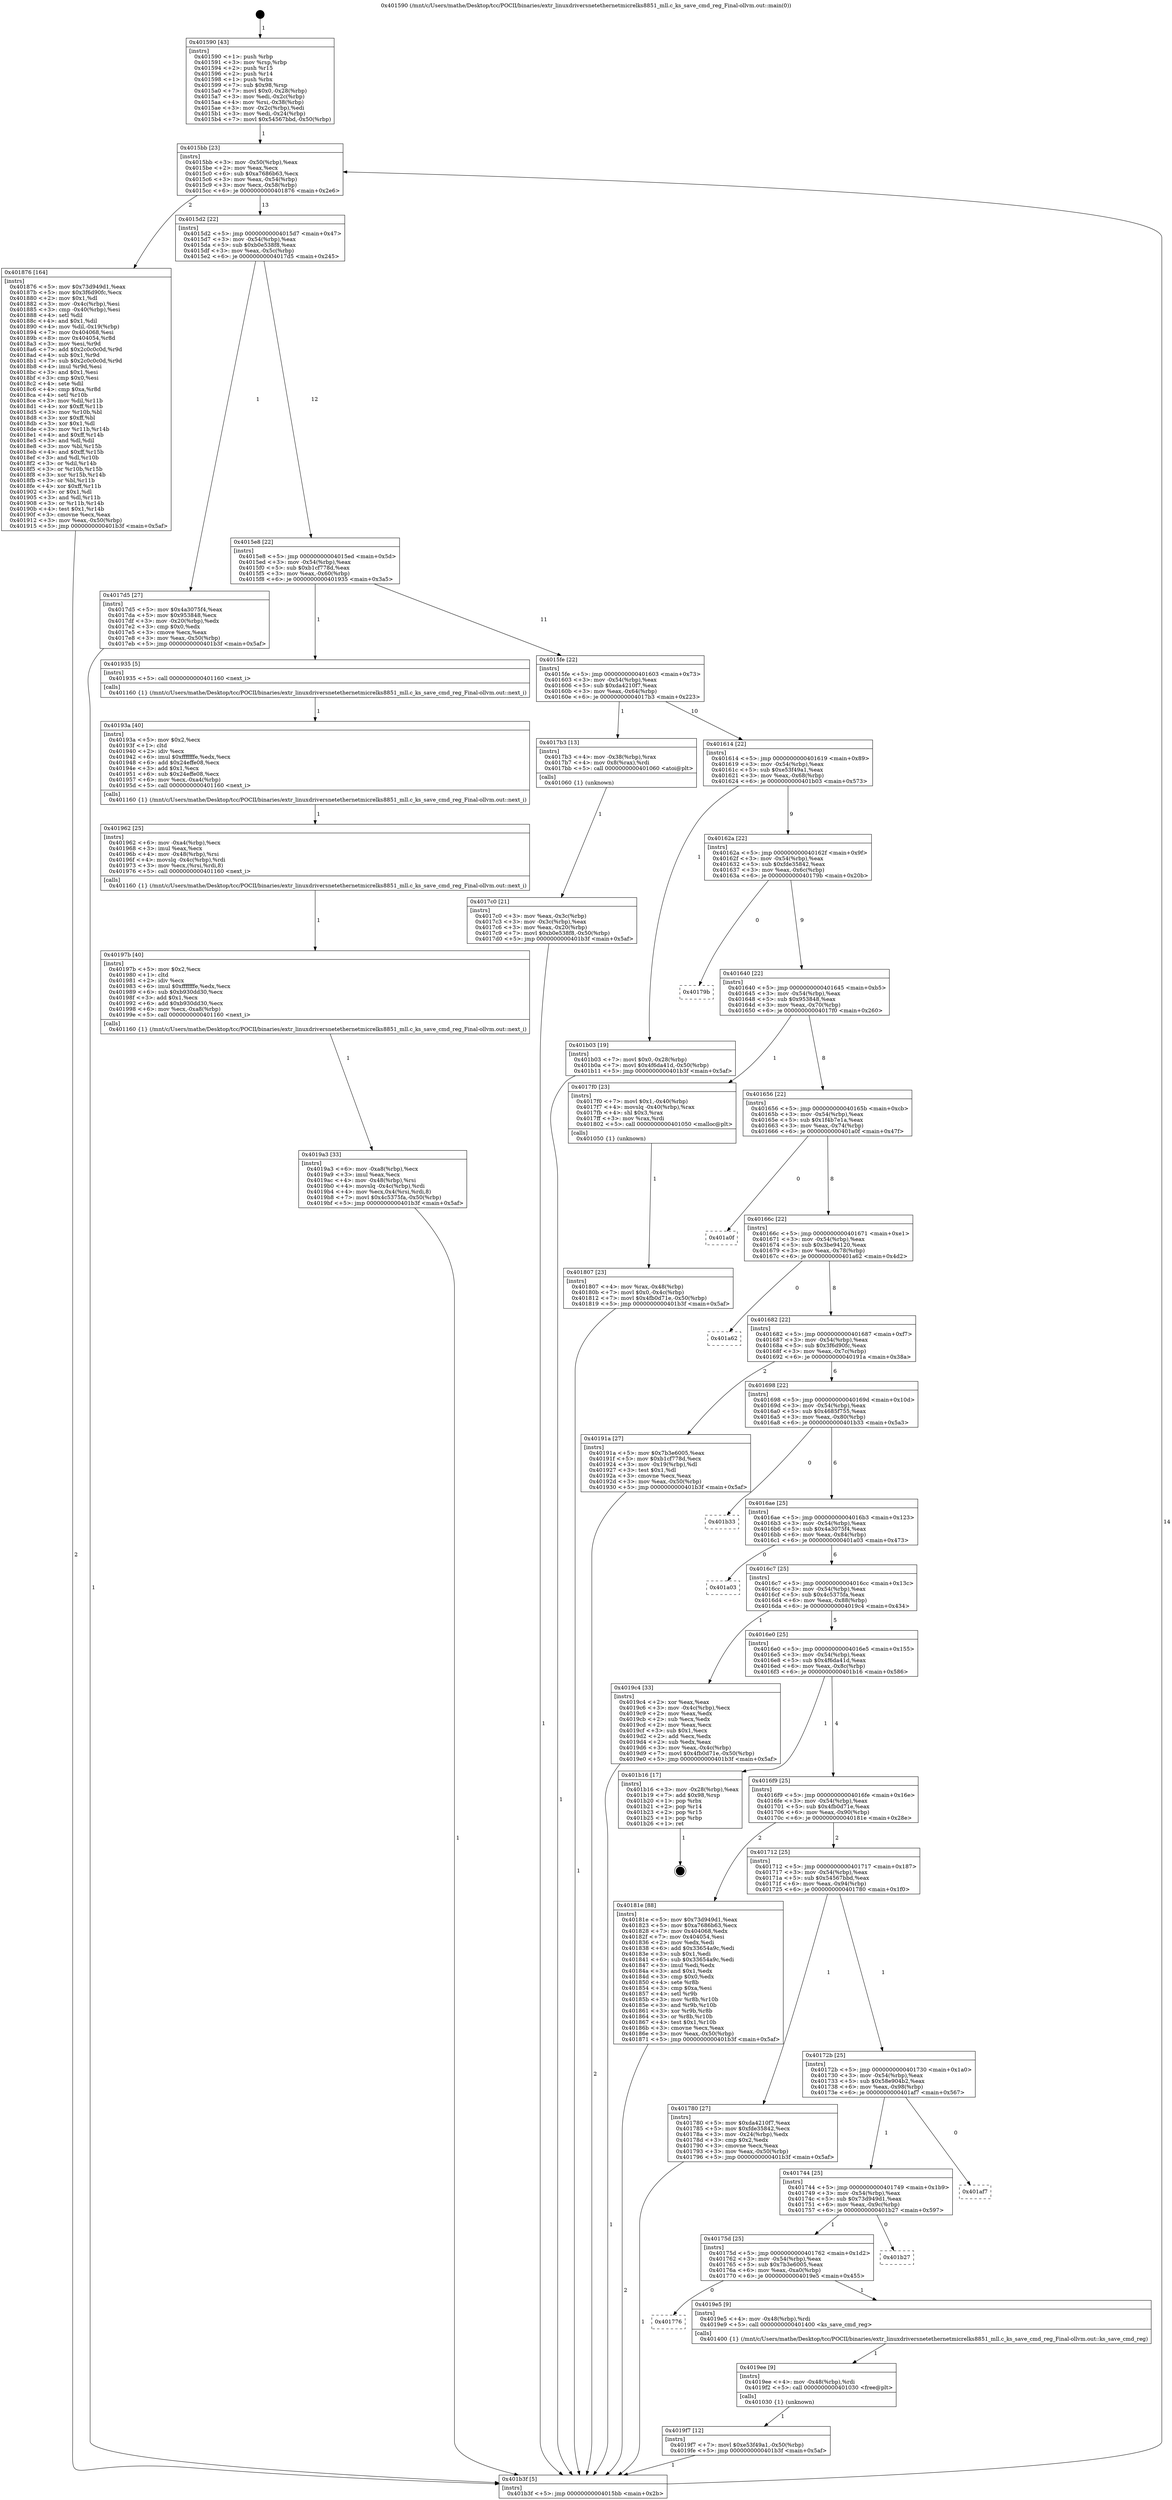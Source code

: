digraph "0x401590" {
  label = "0x401590 (/mnt/c/Users/mathe/Desktop/tcc/POCII/binaries/extr_linuxdriversnetethernetmicrelks8851_mll.c_ks_save_cmd_reg_Final-ollvm.out::main(0))"
  labelloc = "t"
  node[shape=record]

  Entry [label="",width=0.3,height=0.3,shape=circle,fillcolor=black,style=filled]
  "0x4015bb" [label="{
     0x4015bb [23]\l
     | [instrs]\l
     &nbsp;&nbsp;0x4015bb \<+3\>: mov -0x50(%rbp),%eax\l
     &nbsp;&nbsp;0x4015be \<+2\>: mov %eax,%ecx\l
     &nbsp;&nbsp;0x4015c0 \<+6\>: sub $0xa7686b63,%ecx\l
     &nbsp;&nbsp;0x4015c6 \<+3\>: mov %eax,-0x54(%rbp)\l
     &nbsp;&nbsp;0x4015c9 \<+3\>: mov %ecx,-0x58(%rbp)\l
     &nbsp;&nbsp;0x4015cc \<+6\>: je 0000000000401876 \<main+0x2e6\>\l
  }"]
  "0x401876" [label="{
     0x401876 [164]\l
     | [instrs]\l
     &nbsp;&nbsp;0x401876 \<+5\>: mov $0x73d949d1,%eax\l
     &nbsp;&nbsp;0x40187b \<+5\>: mov $0x3f6d90fc,%ecx\l
     &nbsp;&nbsp;0x401880 \<+2\>: mov $0x1,%dl\l
     &nbsp;&nbsp;0x401882 \<+3\>: mov -0x4c(%rbp),%esi\l
     &nbsp;&nbsp;0x401885 \<+3\>: cmp -0x40(%rbp),%esi\l
     &nbsp;&nbsp;0x401888 \<+4\>: setl %dil\l
     &nbsp;&nbsp;0x40188c \<+4\>: and $0x1,%dil\l
     &nbsp;&nbsp;0x401890 \<+4\>: mov %dil,-0x19(%rbp)\l
     &nbsp;&nbsp;0x401894 \<+7\>: mov 0x404068,%esi\l
     &nbsp;&nbsp;0x40189b \<+8\>: mov 0x404054,%r8d\l
     &nbsp;&nbsp;0x4018a3 \<+3\>: mov %esi,%r9d\l
     &nbsp;&nbsp;0x4018a6 \<+7\>: add $0x2c0c0c0d,%r9d\l
     &nbsp;&nbsp;0x4018ad \<+4\>: sub $0x1,%r9d\l
     &nbsp;&nbsp;0x4018b1 \<+7\>: sub $0x2c0c0c0d,%r9d\l
     &nbsp;&nbsp;0x4018b8 \<+4\>: imul %r9d,%esi\l
     &nbsp;&nbsp;0x4018bc \<+3\>: and $0x1,%esi\l
     &nbsp;&nbsp;0x4018bf \<+3\>: cmp $0x0,%esi\l
     &nbsp;&nbsp;0x4018c2 \<+4\>: sete %dil\l
     &nbsp;&nbsp;0x4018c6 \<+4\>: cmp $0xa,%r8d\l
     &nbsp;&nbsp;0x4018ca \<+4\>: setl %r10b\l
     &nbsp;&nbsp;0x4018ce \<+3\>: mov %dil,%r11b\l
     &nbsp;&nbsp;0x4018d1 \<+4\>: xor $0xff,%r11b\l
     &nbsp;&nbsp;0x4018d5 \<+3\>: mov %r10b,%bl\l
     &nbsp;&nbsp;0x4018d8 \<+3\>: xor $0xff,%bl\l
     &nbsp;&nbsp;0x4018db \<+3\>: xor $0x1,%dl\l
     &nbsp;&nbsp;0x4018de \<+3\>: mov %r11b,%r14b\l
     &nbsp;&nbsp;0x4018e1 \<+4\>: and $0xff,%r14b\l
     &nbsp;&nbsp;0x4018e5 \<+3\>: and %dl,%dil\l
     &nbsp;&nbsp;0x4018e8 \<+3\>: mov %bl,%r15b\l
     &nbsp;&nbsp;0x4018eb \<+4\>: and $0xff,%r15b\l
     &nbsp;&nbsp;0x4018ef \<+3\>: and %dl,%r10b\l
     &nbsp;&nbsp;0x4018f2 \<+3\>: or %dil,%r14b\l
     &nbsp;&nbsp;0x4018f5 \<+3\>: or %r10b,%r15b\l
     &nbsp;&nbsp;0x4018f8 \<+3\>: xor %r15b,%r14b\l
     &nbsp;&nbsp;0x4018fb \<+3\>: or %bl,%r11b\l
     &nbsp;&nbsp;0x4018fe \<+4\>: xor $0xff,%r11b\l
     &nbsp;&nbsp;0x401902 \<+3\>: or $0x1,%dl\l
     &nbsp;&nbsp;0x401905 \<+3\>: and %dl,%r11b\l
     &nbsp;&nbsp;0x401908 \<+3\>: or %r11b,%r14b\l
     &nbsp;&nbsp;0x40190b \<+4\>: test $0x1,%r14b\l
     &nbsp;&nbsp;0x40190f \<+3\>: cmovne %ecx,%eax\l
     &nbsp;&nbsp;0x401912 \<+3\>: mov %eax,-0x50(%rbp)\l
     &nbsp;&nbsp;0x401915 \<+5\>: jmp 0000000000401b3f \<main+0x5af\>\l
  }"]
  "0x4015d2" [label="{
     0x4015d2 [22]\l
     | [instrs]\l
     &nbsp;&nbsp;0x4015d2 \<+5\>: jmp 00000000004015d7 \<main+0x47\>\l
     &nbsp;&nbsp;0x4015d7 \<+3\>: mov -0x54(%rbp),%eax\l
     &nbsp;&nbsp;0x4015da \<+5\>: sub $0xb0e538f8,%eax\l
     &nbsp;&nbsp;0x4015df \<+3\>: mov %eax,-0x5c(%rbp)\l
     &nbsp;&nbsp;0x4015e2 \<+6\>: je 00000000004017d5 \<main+0x245\>\l
  }"]
  Exit [label="",width=0.3,height=0.3,shape=circle,fillcolor=black,style=filled,peripheries=2]
  "0x4017d5" [label="{
     0x4017d5 [27]\l
     | [instrs]\l
     &nbsp;&nbsp;0x4017d5 \<+5\>: mov $0x4a3075f4,%eax\l
     &nbsp;&nbsp;0x4017da \<+5\>: mov $0x953848,%ecx\l
     &nbsp;&nbsp;0x4017df \<+3\>: mov -0x20(%rbp),%edx\l
     &nbsp;&nbsp;0x4017e2 \<+3\>: cmp $0x0,%edx\l
     &nbsp;&nbsp;0x4017e5 \<+3\>: cmove %ecx,%eax\l
     &nbsp;&nbsp;0x4017e8 \<+3\>: mov %eax,-0x50(%rbp)\l
     &nbsp;&nbsp;0x4017eb \<+5\>: jmp 0000000000401b3f \<main+0x5af\>\l
  }"]
  "0x4015e8" [label="{
     0x4015e8 [22]\l
     | [instrs]\l
     &nbsp;&nbsp;0x4015e8 \<+5\>: jmp 00000000004015ed \<main+0x5d\>\l
     &nbsp;&nbsp;0x4015ed \<+3\>: mov -0x54(%rbp),%eax\l
     &nbsp;&nbsp;0x4015f0 \<+5\>: sub $0xb1cf778d,%eax\l
     &nbsp;&nbsp;0x4015f5 \<+3\>: mov %eax,-0x60(%rbp)\l
     &nbsp;&nbsp;0x4015f8 \<+6\>: je 0000000000401935 \<main+0x3a5\>\l
  }"]
  "0x4019f7" [label="{
     0x4019f7 [12]\l
     | [instrs]\l
     &nbsp;&nbsp;0x4019f7 \<+7\>: movl $0xe53f49a1,-0x50(%rbp)\l
     &nbsp;&nbsp;0x4019fe \<+5\>: jmp 0000000000401b3f \<main+0x5af\>\l
  }"]
  "0x401935" [label="{
     0x401935 [5]\l
     | [instrs]\l
     &nbsp;&nbsp;0x401935 \<+5\>: call 0000000000401160 \<next_i\>\l
     | [calls]\l
     &nbsp;&nbsp;0x401160 \{1\} (/mnt/c/Users/mathe/Desktop/tcc/POCII/binaries/extr_linuxdriversnetethernetmicrelks8851_mll.c_ks_save_cmd_reg_Final-ollvm.out::next_i)\l
  }"]
  "0x4015fe" [label="{
     0x4015fe [22]\l
     | [instrs]\l
     &nbsp;&nbsp;0x4015fe \<+5\>: jmp 0000000000401603 \<main+0x73\>\l
     &nbsp;&nbsp;0x401603 \<+3\>: mov -0x54(%rbp),%eax\l
     &nbsp;&nbsp;0x401606 \<+5\>: sub $0xda4210f7,%eax\l
     &nbsp;&nbsp;0x40160b \<+3\>: mov %eax,-0x64(%rbp)\l
     &nbsp;&nbsp;0x40160e \<+6\>: je 00000000004017b3 \<main+0x223\>\l
  }"]
  "0x4019ee" [label="{
     0x4019ee [9]\l
     | [instrs]\l
     &nbsp;&nbsp;0x4019ee \<+4\>: mov -0x48(%rbp),%rdi\l
     &nbsp;&nbsp;0x4019f2 \<+5\>: call 0000000000401030 \<free@plt\>\l
     | [calls]\l
     &nbsp;&nbsp;0x401030 \{1\} (unknown)\l
  }"]
  "0x4017b3" [label="{
     0x4017b3 [13]\l
     | [instrs]\l
     &nbsp;&nbsp;0x4017b3 \<+4\>: mov -0x38(%rbp),%rax\l
     &nbsp;&nbsp;0x4017b7 \<+4\>: mov 0x8(%rax),%rdi\l
     &nbsp;&nbsp;0x4017bb \<+5\>: call 0000000000401060 \<atoi@plt\>\l
     | [calls]\l
     &nbsp;&nbsp;0x401060 \{1\} (unknown)\l
  }"]
  "0x401614" [label="{
     0x401614 [22]\l
     | [instrs]\l
     &nbsp;&nbsp;0x401614 \<+5\>: jmp 0000000000401619 \<main+0x89\>\l
     &nbsp;&nbsp;0x401619 \<+3\>: mov -0x54(%rbp),%eax\l
     &nbsp;&nbsp;0x40161c \<+5\>: sub $0xe53f49a1,%eax\l
     &nbsp;&nbsp;0x401621 \<+3\>: mov %eax,-0x68(%rbp)\l
     &nbsp;&nbsp;0x401624 \<+6\>: je 0000000000401b03 \<main+0x573\>\l
  }"]
  "0x401776" [label="{
     0x401776\l
  }", style=dashed]
  "0x401b03" [label="{
     0x401b03 [19]\l
     | [instrs]\l
     &nbsp;&nbsp;0x401b03 \<+7\>: movl $0x0,-0x28(%rbp)\l
     &nbsp;&nbsp;0x401b0a \<+7\>: movl $0x4f6da41d,-0x50(%rbp)\l
     &nbsp;&nbsp;0x401b11 \<+5\>: jmp 0000000000401b3f \<main+0x5af\>\l
  }"]
  "0x40162a" [label="{
     0x40162a [22]\l
     | [instrs]\l
     &nbsp;&nbsp;0x40162a \<+5\>: jmp 000000000040162f \<main+0x9f\>\l
     &nbsp;&nbsp;0x40162f \<+3\>: mov -0x54(%rbp),%eax\l
     &nbsp;&nbsp;0x401632 \<+5\>: sub $0xfde35842,%eax\l
     &nbsp;&nbsp;0x401637 \<+3\>: mov %eax,-0x6c(%rbp)\l
     &nbsp;&nbsp;0x40163a \<+6\>: je 000000000040179b \<main+0x20b\>\l
  }"]
  "0x4019e5" [label="{
     0x4019e5 [9]\l
     | [instrs]\l
     &nbsp;&nbsp;0x4019e5 \<+4\>: mov -0x48(%rbp),%rdi\l
     &nbsp;&nbsp;0x4019e9 \<+5\>: call 0000000000401400 \<ks_save_cmd_reg\>\l
     | [calls]\l
     &nbsp;&nbsp;0x401400 \{1\} (/mnt/c/Users/mathe/Desktop/tcc/POCII/binaries/extr_linuxdriversnetethernetmicrelks8851_mll.c_ks_save_cmd_reg_Final-ollvm.out::ks_save_cmd_reg)\l
  }"]
  "0x40179b" [label="{
     0x40179b\l
  }", style=dashed]
  "0x401640" [label="{
     0x401640 [22]\l
     | [instrs]\l
     &nbsp;&nbsp;0x401640 \<+5\>: jmp 0000000000401645 \<main+0xb5\>\l
     &nbsp;&nbsp;0x401645 \<+3\>: mov -0x54(%rbp),%eax\l
     &nbsp;&nbsp;0x401648 \<+5\>: sub $0x953848,%eax\l
     &nbsp;&nbsp;0x40164d \<+3\>: mov %eax,-0x70(%rbp)\l
     &nbsp;&nbsp;0x401650 \<+6\>: je 00000000004017f0 \<main+0x260\>\l
  }"]
  "0x40175d" [label="{
     0x40175d [25]\l
     | [instrs]\l
     &nbsp;&nbsp;0x40175d \<+5\>: jmp 0000000000401762 \<main+0x1d2\>\l
     &nbsp;&nbsp;0x401762 \<+3\>: mov -0x54(%rbp),%eax\l
     &nbsp;&nbsp;0x401765 \<+5\>: sub $0x7b3e6005,%eax\l
     &nbsp;&nbsp;0x40176a \<+6\>: mov %eax,-0xa0(%rbp)\l
     &nbsp;&nbsp;0x401770 \<+6\>: je 00000000004019e5 \<main+0x455\>\l
  }"]
  "0x4017f0" [label="{
     0x4017f0 [23]\l
     | [instrs]\l
     &nbsp;&nbsp;0x4017f0 \<+7\>: movl $0x1,-0x40(%rbp)\l
     &nbsp;&nbsp;0x4017f7 \<+4\>: movslq -0x40(%rbp),%rax\l
     &nbsp;&nbsp;0x4017fb \<+4\>: shl $0x3,%rax\l
     &nbsp;&nbsp;0x4017ff \<+3\>: mov %rax,%rdi\l
     &nbsp;&nbsp;0x401802 \<+5\>: call 0000000000401050 \<malloc@plt\>\l
     | [calls]\l
     &nbsp;&nbsp;0x401050 \{1\} (unknown)\l
  }"]
  "0x401656" [label="{
     0x401656 [22]\l
     | [instrs]\l
     &nbsp;&nbsp;0x401656 \<+5\>: jmp 000000000040165b \<main+0xcb\>\l
     &nbsp;&nbsp;0x40165b \<+3\>: mov -0x54(%rbp),%eax\l
     &nbsp;&nbsp;0x40165e \<+5\>: sub $0x1f4b7e1a,%eax\l
     &nbsp;&nbsp;0x401663 \<+3\>: mov %eax,-0x74(%rbp)\l
     &nbsp;&nbsp;0x401666 \<+6\>: je 0000000000401a0f \<main+0x47f\>\l
  }"]
  "0x401b27" [label="{
     0x401b27\l
  }", style=dashed]
  "0x401a0f" [label="{
     0x401a0f\l
  }", style=dashed]
  "0x40166c" [label="{
     0x40166c [22]\l
     | [instrs]\l
     &nbsp;&nbsp;0x40166c \<+5\>: jmp 0000000000401671 \<main+0xe1\>\l
     &nbsp;&nbsp;0x401671 \<+3\>: mov -0x54(%rbp),%eax\l
     &nbsp;&nbsp;0x401674 \<+5\>: sub $0x3be94120,%eax\l
     &nbsp;&nbsp;0x401679 \<+3\>: mov %eax,-0x78(%rbp)\l
     &nbsp;&nbsp;0x40167c \<+6\>: je 0000000000401a62 \<main+0x4d2\>\l
  }"]
  "0x401744" [label="{
     0x401744 [25]\l
     | [instrs]\l
     &nbsp;&nbsp;0x401744 \<+5\>: jmp 0000000000401749 \<main+0x1b9\>\l
     &nbsp;&nbsp;0x401749 \<+3\>: mov -0x54(%rbp),%eax\l
     &nbsp;&nbsp;0x40174c \<+5\>: sub $0x73d949d1,%eax\l
     &nbsp;&nbsp;0x401751 \<+6\>: mov %eax,-0x9c(%rbp)\l
     &nbsp;&nbsp;0x401757 \<+6\>: je 0000000000401b27 \<main+0x597\>\l
  }"]
  "0x401a62" [label="{
     0x401a62\l
  }", style=dashed]
  "0x401682" [label="{
     0x401682 [22]\l
     | [instrs]\l
     &nbsp;&nbsp;0x401682 \<+5\>: jmp 0000000000401687 \<main+0xf7\>\l
     &nbsp;&nbsp;0x401687 \<+3\>: mov -0x54(%rbp),%eax\l
     &nbsp;&nbsp;0x40168a \<+5\>: sub $0x3f6d90fc,%eax\l
     &nbsp;&nbsp;0x40168f \<+3\>: mov %eax,-0x7c(%rbp)\l
     &nbsp;&nbsp;0x401692 \<+6\>: je 000000000040191a \<main+0x38a\>\l
  }"]
  "0x401af7" [label="{
     0x401af7\l
  }", style=dashed]
  "0x40191a" [label="{
     0x40191a [27]\l
     | [instrs]\l
     &nbsp;&nbsp;0x40191a \<+5\>: mov $0x7b3e6005,%eax\l
     &nbsp;&nbsp;0x40191f \<+5\>: mov $0xb1cf778d,%ecx\l
     &nbsp;&nbsp;0x401924 \<+3\>: mov -0x19(%rbp),%dl\l
     &nbsp;&nbsp;0x401927 \<+3\>: test $0x1,%dl\l
     &nbsp;&nbsp;0x40192a \<+3\>: cmovne %ecx,%eax\l
     &nbsp;&nbsp;0x40192d \<+3\>: mov %eax,-0x50(%rbp)\l
     &nbsp;&nbsp;0x401930 \<+5\>: jmp 0000000000401b3f \<main+0x5af\>\l
  }"]
  "0x401698" [label="{
     0x401698 [22]\l
     | [instrs]\l
     &nbsp;&nbsp;0x401698 \<+5\>: jmp 000000000040169d \<main+0x10d\>\l
     &nbsp;&nbsp;0x40169d \<+3\>: mov -0x54(%rbp),%eax\l
     &nbsp;&nbsp;0x4016a0 \<+5\>: sub $0x4685f755,%eax\l
     &nbsp;&nbsp;0x4016a5 \<+3\>: mov %eax,-0x80(%rbp)\l
     &nbsp;&nbsp;0x4016a8 \<+6\>: je 0000000000401b33 \<main+0x5a3\>\l
  }"]
  "0x4019a3" [label="{
     0x4019a3 [33]\l
     | [instrs]\l
     &nbsp;&nbsp;0x4019a3 \<+6\>: mov -0xa8(%rbp),%ecx\l
     &nbsp;&nbsp;0x4019a9 \<+3\>: imul %eax,%ecx\l
     &nbsp;&nbsp;0x4019ac \<+4\>: mov -0x48(%rbp),%rsi\l
     &nbsp;&nbsp;0x4019b0 \<+4\>: movslq -0x4c(%rbp),%rdi\l
     &nbsp;&nbsp;0x4019b4 \<+4\>: mov %ecx,0x4(%rsi,%rdi,8)\l
     &nbsp;&nbsp;0x4019b8 \<+7\>: movl $0x4c5375fa,-0x50(%rbp)\l
     &nbsp;&nbsp;0x4019bf \<+5\>: jmp 0000000000401b3f \<main+0x5af\>\l
  }"]
  "0x401b33" [label="{
     0x401b33\l
  }", style=dashed]
  "0x4016ae" [label="{
     0x4016ae [25]\l
     | [instrs]\l
     &nbsp;&nbsp;0x4016ae \<+5\>: jmp 00000000004016b3 \<main+0x123\>\l
     &nbsp;&nbsp;0x4016b3 \<+3\>: mov -0x54(%rbp),%eax\l
     &nbsp;&nbsp;0x4016b6 \<+5\>: sub $0x4a3075f4,%eax\l
     &nbsp;&nbsp;0x4016bb \<+6\>: mov %eax,-0x84(%rbp)\l
     &nbsp;&nbsp;0x4016c1 \<+6\>: je 0000000000401a03 \<main+0x473\>\l
  }"]
  "0x40197b" [label="{
     0x40197b [40]\l
     | [instrs]\l
     &nbsp;&nbsp;0x40197b \<+5\>: mov $0x2,%ecx\l
     &nbsp;&nbsp;0x401980 \<+1\>: cltd\l
     &nbsp;&nbsp;0x401981 \<+2\>: idiv %ecx\l
     &nbsp;&nbsp;0x401983 \<+6\>: imul $0xfffffffe,%edx,%ecx\l
     &nbsp;&nbsp;0x401989 \<+6\>: sub $0xb930dd30,%ecx\l
     &nbsp;&nbsp;0x40198f \<+3\>: add $0x1,%ecx\l
     &nbsp;&nbsp;0x401992 \<+6\>: add $0xb930dd30,%ecx\l
     &nbsp;&nbsp;0x401998 \<+6\>: mov %ecx,-0xa8(%rbp)\l
     &nbsp;&nbsp;0x40199e \<+5\>: call 0000000000401160 \<next_i\>\l
     | [calls]\l
     &nbsp;&nbsp;0x401160 \{1\} (/mnt/c/Users/mathe/Desktop/tcc/POCII/binaries/extr_linuxdriversnetethernetmicrelks8851_mll.c_ks_save_cmd_reg_Final-ollvm.out::next_i)\l
  }"]
  "0x401a03" [label="{
     0x401a03\l
  }", style=dashed]
  "0x4016c7" [label="{
     0x4016c7 [25]\l
     | [instrs]\l
     &nbsp;&nbsp;0x4016c7 \<+5\>: jmp 00000000004016cc \<main+0x13c\>\l
     &nbsp;&nbsp;0x4016cc \<+3\>: mov -0x54(%rbp),%eax\l
     &nbsp;&nbsp;0x4016cf \<+5\>: sub $0x4c5375fa,%eax\l
     &nbsp;&nbsp;0x4016d4 \<+6\>: mov %eax,-0x88(%rbp)\l
     &nbsp;&nbsp;0x4016da \<+6\>: je 00000000004019c4 \<main+0x434\>\l
  }"]
  "0x401962" [label="{
     0x401962 [25]\l
     | [instrs]\l
     &nbsp;&nbsp;0x401962 \<+6\>: mov -0xa4(%rbp),%ecx\l
     &nbsp;&nbsp;0x401968 \<+3\>: imul %eax,%ecx\l
     &nbsp;&nbsp;0x40196b \<+4\>: mov -0x48(%rbp),%rsi\l
     &nbsp;&nbsp;0x40196f \<+4\>: movslq -0x4c(%rbp),%rdi\l
     &nbsp;&nbsp;0x401973 \<+3\>: mov %ecx,(%rsi,%rdi,8)\l
     &nbsp;&nbsp;0x401976 \<+5\>: call 0000000000401160 \<next_i\>\l
     | [calls]\l
     &nbsp;&nbsp;0x401160 \{1\} (/mnt/c/Users/mathe/Desktop/tcc/POCII/binaries/extr_linuxdriversnetethernetmicrelks8851_mll.c_ks_save_cmd_reg_Final-ollvm.out::next_i)\l
  }"]
  "0x4019c4" [label="{
     0x4019c4 [33]\l
     | [instrs]\l
     &nbsp;&nbsp;0x4019c4 \<+2\>: xor %eax,%eax\l
     &nbsp;&nbsp;0x4019c6 \<+3\>: mov -0x4c(%rbp),%ecx\l
     &nbsp;&nbsp;0x4019c9 \<+2\>: mov %eax,%edx\l
     &nbsp;&nbsp;0x4019cb \<+2\>: sub %ecx,%edx\l
     &nbsp;&nbsp;0x4019cd \<+2\>: mov %eax,%ecx\l
     &nbsp;&nbsp;0x4019cf \<+3\>: sub $0x1,%ecx\l
     &nbsp;&nbsp;0x4019d2 \<+2\>: add %ecx,%edx\l
     &nbsp;&nbsp;0x4019d4 \<+2\>: sub %edx,%eax\l
     &nbsp;&nbsp;0x4019d6 \<+3\>: mov %eax,-0x4c(%rbp)\l
     &nbsp;&nbsp;0x4019d9 \<+7\>: movl $0x4fb0d71e,-0x50(%rbp)\l
     &nbsp;&nbsp;0x4019e0 \<+5\>: jmp 0000000000401b3f \<main+0x5af\>\l
  }"]
  "0x4016e0" [label="{
     0x4016e0 [25]\l
     | [instrs]\l
     &nbsp;&nbsp;0x4016e0 \<+5\>: jmp 00000000004016e5 \<main+0x155\>\l
     &nbsp;&nbsp;0x4016e5 \<+3\>: mov -0x54(%rbp),%eax\l
     &nbsp;&nbsp;0x4016e8 \<+5\>: sub $0x4f6da41d,%eax\l
     &nbsp;&nbsp;0x4016ed \<+6\>: mov %eax,-0x8c(%rbp)\l
     &nbsp;&nbsp;0x4016f3 \<+6\>: je 0000000000401b16 \<main+0x586\>\l
  }"]
  "0x40193a" [label="{
     0x40193a [40]\l
     | [instrs]\l
     &nbsp;&nbsp;0x40193a \<+5\>: mov $0x2,%ecx\l
     &nbsp;&nbsp;0x40193f \<+1\>: cltd\l
     &nbsp;&nbsp;0x401940 \<+2\>: idiv %ecx\l
     &nbsp;&nbsp;0x401942 \<+6\>: imul $0xfffffffe,%edx,%ecx\l
     &nbsp;&nbsp;0x401948 \<+6\>: add $0x24effe08,%ecx\l
     &nbsp;&nbsp;0x40194e \<+3\>: add $0x1,%ecx\l
     &nbsp;&nbsp;0x401951 \<+6\>: sub $0x24effe08,%ecx\l
     &nbsp;&nbsp;0x401957 \<+6\>: mov %ecx,-0xa4(%rbp)\l
     &nbsp;&nbsp;0x40195d \<+5\>: call 0000000000401160 \<next_i\>\l
     | [calls]\l
     &nbsp;&nbsp;0x401160 \{1\} (/mnt/c/Users/mathe/Desktop/tcc/POCII/binaries/extr_linuxdriversnetethernetmicrelks8851_mll.c_ks_save_cmd_reg_Final-ollvm.out::next_i)\l
  }"]
  "0x401b16" [label="{
     0x401b16 [17]\l
     | [instrs]\l
     &nbsp;&nbsp;0x401b16 \<+3\>: mov -0x28(%rbp),%eax\l
     &nbsp;&nbsp;0x401b19 \<+7\>: add $0x98,%rsp\l
     &nbsp;&nbsp;0x401b20 \<+1\>: pop %rbx\l
     &nbsp;&nbsp;0x401b21 \<+2\>: pop %r14\l
     &nbsp;&nbsp;0x401b23 \<+2\>: pop %r15\l
     &nbsp;&nbsp;0x401b25 \<+1\>: pop %rbp\l
     &nbsp;&nbsp;0x401b26 \<+1\>: ret\l
  }"]
  "0x4016f9" [label="{
     0x4016f9 [25]\l
     | [instrs]\l
     &nbsp;&nbsp;0x4016f9 \<+5\>: jmp 00000000004016fe \<main+0x16e\>\l
     &nbsp;&nbsp;0x4016fe \<+3\>: mov -0x54(%rbp),%eax\l
     &nbsp;&nbsp;0x401701 \<+5\>: sub $0x4fb0d71e,%eax\l
     &nbsp;&nbsp;0x401706 \<+6\>: mov %eax,-0x90(%rbp)\l
     &nbsp;&nbsp;0x40170c \<+6\>: je 000000000040181e \<main+0x28e\>\l
  }"]
  "0x401807" [label="{
     0x401807 [23]\l
     | [instrs]\l
     &nbsp;&nbsp;0x401807 \<+4\>: mov %rax,-0x48(%rbp)\l
     &nbsp;&nbsp;0x40180b \<+7\>: movl $0x0,-0x4c(%rbp)\l
     &nbsp;&nbsp;0x401812 \<+7\>: movl $0x4fb0d71e,-0x50(%rbp)\l
     &nbsp;&nbsp;0x401819 \<+5\>: jmp 0000000000401b3f \<main+0x5af\>\l
  }"]
  "0x40181e" [label="{
     0x40181e [88]\l
     | [instrs]\l
     &nbsp;&nbsp;0x40181e \<+5\>: mov $0x73d949d1,%eax\l
     &nbsp;&nbsp;0x401823 \<+5\>: mov $0xa7686b63,%ecx\l
     &nbsp;&nbsp;0x401828 \<+7\>: mov 0x404068,%edx\l
     &nbsp;&nbsp;0x40182f \<+7\>: mov 0x404054,%esi\l
     &nbsp;&nbsp;0x401836 \<+2\>: mov %edx,%edi\l
     &nbsp;&nbsp;0x401838 \<+6\>: add $0x33654a9c,%edi\l
     &nbsp;&nbsp;0x40183e \<+3\>: sub $0x1,%edi\l
     &nbsp;&nbsp;0x401841 \<+6\>: sub $0x33654a9c,%edi\l
     &nbsp;&nbsp;0x401847 \<+3\>: imul %edi,%edx\l
     &nbsp;&nbsp;0x40184a \<+3\>: and $0x1,%edx\l
     &nbsp;&nbsp;0x40184d \<+3\>: cmp $0x0,%edx\l
     &nbsp;&nbsp;0x401850 \<+4\>: sete %r8b\l
     &nbsp;&nbsp;0x401854 \<+3\>: cmp $0xa,%esi\l
     &nbsp;&nbsp;0x401857 \<+4\>: setl %r9b\l
     &nbsp;&nbsp;0x40185b \<+3\>: mov %r8b,%r10b\l
     &nbsp;&nbsp;0x40185e \<+3\>: and %r9b,%r10b\l
     &nbsp;&nbsp;0x401861 \<+3\>: xor %r9b,%r8b\l
     &nbsp;&nbsp;0x401864 \<+3\>: or %r8b,%r10b\l
     &nbsp;&nbsp;0x401867 \<+4\>: test $0x1,%r10b\l
     &nbsp;&nbsp;0x40186b \<+3\>: cmovne %ecx,%eax\l
     &nbsp;&nbsp;0x40186e \<+3\>: mov %eax,-0x50(%rbp)\l
     &nbsp;&nbsp;0x401871 \<+5\>: jmp 0000000000401b3f \<main+0x5af\>\l
  }"]
  "0x401712" [label="{
     0x401712 [25]\l
     | [instrs]\l
     &nbsp;&nbsp;0x401712 \<+5\>: jmp 0000000000401717 \<main+0x187\>\l
     &nbsp;&nbsp;0x401717 \<+3\>: mov -0x54(%rbp),%eax\l
     &nbsp;&nbsp;0x40171a \<+5\>: sub $0x54567bbd,%eax\l
     &nbsp;&nbsp;0x40171f \<+6\>: mov %eax,-0x94(%rbp)\l
     &nbsp;&nbsp;0x401725 \<+6\>: je 0000000000401780 \<main+0x1f0\>\l
  }"]
  "0x4017c0" [label="{
     0x4017c0 [21]\l
     | [instrs]\l
     &nbsp;&nbsp;0x4017c0 \<+3\>: mov %eax,-0x3c(%rbp)\l
     &nbsp;&nbsp;0x4017c3 \<+3\>: mov -0x3c(%rbp),%eax\l
     &nbsp;&nbsp;0x4017c6 \<+3\>: mov %eax,-0x20(%rbp)\l
     &nbsp;&nbsp;0x4017c9 \<+7\>: movl $0xb0e538f8,-0x50(%rbp)\l
     &nbsp;&nbsp;0x4017d0 \<+5\>: jmp 0000000000401b3f \<main+0x5af\>\l
  }"]
  "0x401780" [label="{
     0x401780 [27]\l
     | [instrs]\l
     &nbsp;&nbsp;0x401780 \<+5\>: mov $0xda4210f7,%eax\l
     &nbsp;&nbsp;0x401785 \<+5\>: mov $0xfde35842,%ecx\l
     &nbsp;&nbsp;0x40178a \<+3\>: mov -0x24(%rbp),%edx\l
     &nbsp;&nbsp;0x40178d \<+3\>: cmp $0x2,%edx\l
     &nbsp;&nbsp;0x401790 \<+3\>: cmovne %ecx,%eax\l
     &nbsp;&nbsp;0x401793 \<+3\>: mov %eax,-0x50(%rbp)\l
     &nbsp;&nbsp;0x401796 \<+5\>: jmp 0000000000401b3f \<main+0x5af\>\l
  }"]
  "0x40172b" [label="{
     0x40172b [25]\l
     | [instrs]\l
     &nbsp;&nbsp;0x40172b \<+5\>: jmp 0000000000401730 \<main+0x1a0\>\l
     &nbsp;&nbsp;0x401730 \<+3\>: mov -0x54(%rbp),%eax\l
     &nbsp;&nbsp;0x401733 \<+5\>: sub $0x58e904b2,%eax\l
     &nbsp;&nbsp;0x401738 \<+6\>: mov %eax,-0x98(%rbp)\l
     &nbsp;&nbsp;0x40173e \<+6\>: je 0000000000401af7 \<main+0x567\>\l
  }"]
  "0x401b3f" [label="{
     0x401b3f [5]\l
     | [instrs]\l
     &nbsp;&nbsp;0x401b3f \<+5\>: jmp 00000000004015bb \<main+0x2b\>\l
  }"]
  "0x401590" [label="{
     0x401590 [43]\l
     | [instrs]\l
     &nbsp;&nbsp;0x401590 \<+1\>: push %rbp\l
     &nbsp;&nbsp;0x401591 \<+3\>: mov %rsp,%rbp\l
     &nbsp;&nbsp;0x401594 \<+2\>: push %r15\l
     &nbsp;&nbsp;0x401596 \<+2\>: push %r14\l
     &nbsp;&nbsp;0x401598 \<+1\>: push %rbx\l
     &nbsp;&nbsp;0x401599 \<+7\>: sub $0x98,%rsp\l
     &nbsp;&nbsp;0x4015a0 \<+7\>: movl $0x0,-0x28(%rbp)\l
     &nbsp;&nbsp;0x4015a7 \<+3\>: mov %edi,-0x2c(%rbp)\l
     &nbsp;&nbsp;0x4015aa \<+4\>: mov %rsi,-0x38(%rbp)\l
     &nbsp;&nbsp;0x4015ae \<+3\>: mov -0x2c(%rbp),%edi\l
     &nbsp;&nbsp;0x4015b1 \<+3\>: mov %edi,-0x24(%rbp)\l
     &nbsp;&nbsp;0x4015b4 \<+7\>: movl $0x54567bbd,-0x50(%rbp)\l
  }"]
  Entry -> "0x401590" [label=" 1"]
  "0x4015bb" -> "0x401876" [label=" 2"]
  "0x4015bb" -> "0x4015d2" [label=" 13"]
  "0x401b16" -> Exit [label=" 1"]
  "0x4015d2" -> "0x4017d5" [label=" 1"]
  "0x4015d2" -> "0x4015e8" [label=" 12"]
  "0x401b03" -> "0x401b3f" [label=" 1"]
  "0x4015e8" -> "0x401935" [label=" 1"]
  "0x4015e8" -> "0x4015fe" [label=" 11"]
  "0x4019f7" -> "0x401b3f" [label=" 1"]
  "0x4015fe" -> "0x4017b3" [label=" 1"]
  "0x4015fe" -> "0x401614" [label=" 10"]
  "0x4019ee" -> "0x4019f7" [label=" 1"]
  "0x401614" -> "0x401b03" [label=" 1"]
  "0x401614" -> "0x40162a" [label=" 9"]
  "0x4019e5" -> "0x4019ee" [label=" 1"]
  "0x40162a" -> "0x40179b" [label=" 0"]
  "0x40162a" -> "0x401640" [label=" 9"]
  "0x40175d" -> "0x401776" [label=" 0"]
  "0x401640" -> "0x4017f0" [label=" 1"]
  "0x401640" -> "0x401656" [label=" 8"]
  "0x40175d" -> "0x4019e5" [label=" 1"]
  "0x401656" -> "0x401a0f" [label=" 0"]
  "0x401656" -> "0x40166c" [label=" 8"]
  "0x401744" -> "0x40175d" [label=" 1"]
  "0x40166c" -> "0x401a62" [label=" 0"]
  "0x40166c" -> "0x401682" [label=" 8"]
  "0x401744" -> "0x401b27" [label=" 0"]
  "0x401682" -> "0x40191a" [label=" 2"]
  "0x401682" -> "0x401698" [label=" 6"]
  "0x40172b" -> "0x401744" [label=" 1"]
  "0x401698" -> "0x401b33" [label=" 0"]
  "0x401698" -> "0x4016ae" [label=" 6"]
  "0x40172b" -> "0x401af7" [label=" 0"]
  "0x4016ae" -> "0x401a03" [label=" 0"]
  "0x4016ae" -> "0x4016c7" [label=" 6"]
  "0x4019c4" -> "0x401b3f" [label=" 1"]
  "0x4016c7" -> "0x4019c4" [label=" 1"]
  "0x4016c7" -> "0x4016e0" [label=" 5"]
  "0x4019a3" -> "0x401b3f" [label=" 1"]
  "0x4016e0" -> "0x401b16" [label=" 1"]
  "0x4016e0" -> "0x4016f9" [label=" 4"]
  "0x40197b" -> "0x4019a3" [label=" 1"]
  "0x4016f9" -> "0x40181e" [label=" 2"]
  "0x4016f9" -> "0x401712" [label=" 2"]
  "0x401962" -> "0x40197b" [label=" 1"]
  "0x401712" -> "0x401780" [label=" 1"]
  "0x401712" -> "0x40172b" [label=" 1"]
  "0x401780" -> "0x401b3f" [label=" 1"]
  "0x401590" -> "0x4015bb" [label=" 1"]
  "0x401b3f" -> "0x4015bb" [label=" 14"]
  "0x4017b3" -> "0x4017c0" [label=" 1"]
  "0x4017c0" -> "0x401b3f" [label=" 1"]
  "0x4017d5" -> "0x401b3f" [label=" 1"]
  "0x4017f0" -> "0x401807" [label=" 1"]
  "0x401807" -> "0x401b3f" [label=" 1"]
  "0x40181e" -> "0x401b3f" [label=" 2"]
  "0x401876" -> "0x401b3f" [label=" 2"]
  "0x40191a" -> "0x401b3f" [label=" 2"]
  "0x401935" -> "0x40193a" [label=" 1"]
  "0x40193a" -> "0x401962" [label=" 1"]
}
